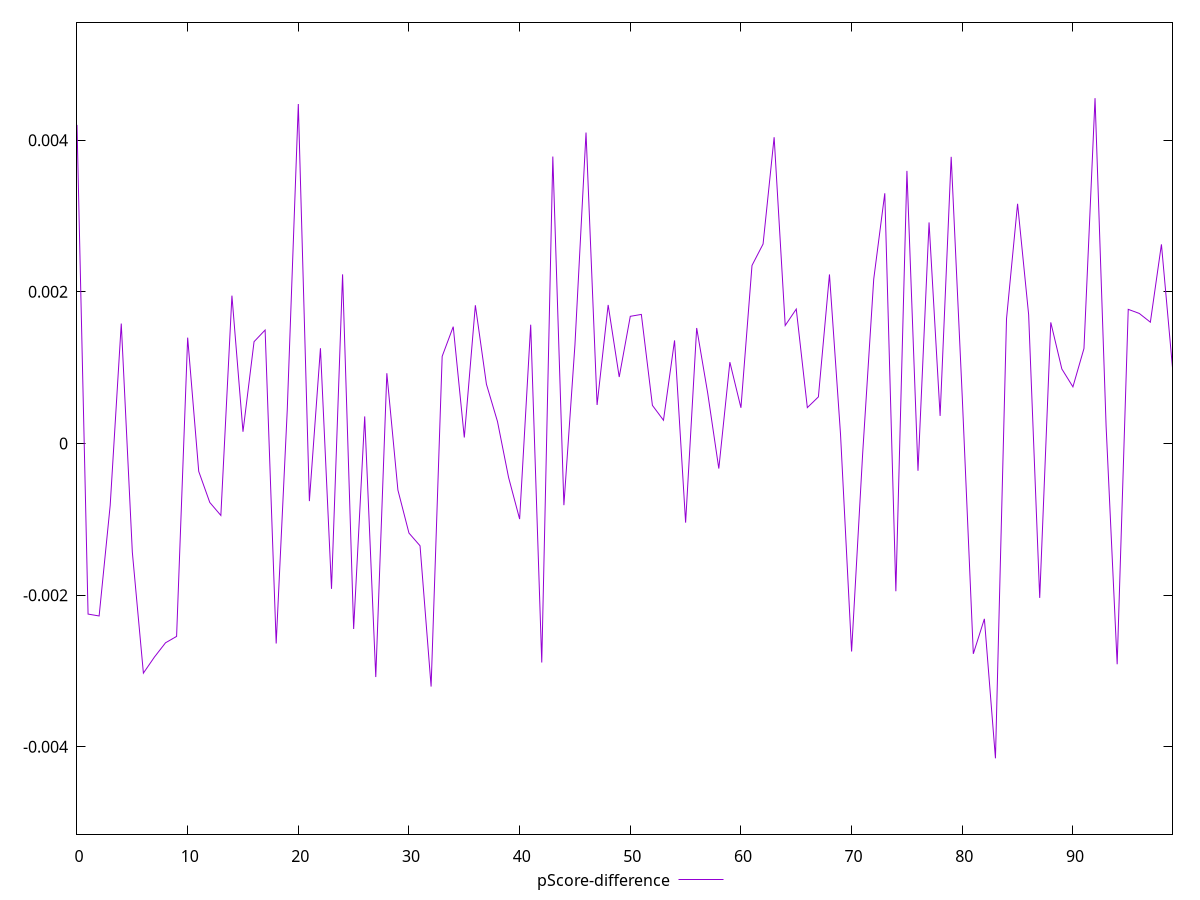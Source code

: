 reset

$pScoreDifference <<EOF
0 0.004200910734367125
1 -0.002249747361403931
2 -0.0022745536429535917
3 -0.0008146812309257623
4 0.001581417278294639
5 -0.001432759498772862
6 -0.00302818520021364
7 -0.002815660896978933
8 -0.002628115175222101
9 -0.002543669661394743
10 0.0013958279469143964
11 -0.000367747301420529
12 -0.0007776795015624893
13 -0.0009492036785581082
14 0.0019497887128926417
15 0.0001545166946289589
16 0.0013423328832070647
17 0.00149576345986846
18 -0.002638099361824797
19 0.00044065011948291044
20 0.0044760989021788156
21 -0.0007598353904056943
22 0.0012561412448222065
23 -0.001917004946600187
24 0.0022300159528519936
25 -0.0024462537166336507
26 0.00035702851485752696
27 -0.003080419301500381
28 0.0009263563052109847
29 -0.0006145104119628098
30 -0.001181745922150812
31 -0.0013492326545617717
32 -0.0032055987898609306
33 0.0011487206018425677
34 0.0015400761691124476
35 0.00007858510320202239
36 0.001822483940275399
37 0.0007814978617426416
38 0.00028875156228358456
39 -0.0004467880330760732
40 -0.0009968561347055704
41 0.0015659163333578974
42 -0.002888766567321177
43 0.0037836862517793834
44 -0.0008139259652828468
45 0.0013020384278257247
46 0.00409945470070483
47 0.0005077973699187943
48 0.0018269018226876321
49 0.0008763316532809373
50 0.001676585475988479
51 0.0017017207225942244
52 0.000502576361881335
53 0.0003062254819722332
54 0.001359011075486194
55 -0.0010436352973264285
56 0.0015226488069928212
57 0.0006608527394740271
58 -0.00033090096879462294
59 0.001072346438179106
60 0.0004704986977100978
61 0.0023475881351529004
62 0.0026299303539614183
63 0.004038498717176098
64 0.0015555810560539118
65 0.0017723341360078582
66 0.00047273699563277205
67 0.0006143976591999056
68 0.0022291205553406357
69 0.00011998541459812273
70 -0.002743372099673902
71 -0.00013366724465968538
72 0.0021673659298522274
73 0.0032991158327012604
74 -0.0019490150589983601
75 0.003594468362954295
76 -0.000360226598510871
77 0.002915114145902953
78 0.0003637505902183147
79 0.0037800846701790958
80 0.0006145331270339671
81 -0.0027736081870139984
82 -0.0023126551299096354
83 -0.004151370684844613
84 0.0016441350356681816
85 0.0031602530309476906
86 0.0016979675884043477
87 -0.0020368239301258306
88 0.0015967145928732496
89 0.0009825526948870067
90 0.0007468344166879914
91 0.0012524389610705233
92 0.004553776333858006
93 0.00022880516546630592
94 -0.002910973625367408
95 0.0017686505933272034
96 0.0017143886549864096
97 0.0015991297476947164
98 0.0026255477358680945
99 0.0009986484789569205
EOF

set key outside below
set xrange [0:99]
set yrange [-0.005151370684844613:0.005553776333858006]
set trange [-0.005151370684844613:0.005553776333858006]
set terminal svg size 640, 500 enhanced background rgb 'white'
set output "report_00019_2021-02-10T18-14-37.922Z//first-contentful-paint/samples/pages+cached/pScore-difference/values.svg"

plot $pScoreDifference title "pScore-difference" with line

reset
